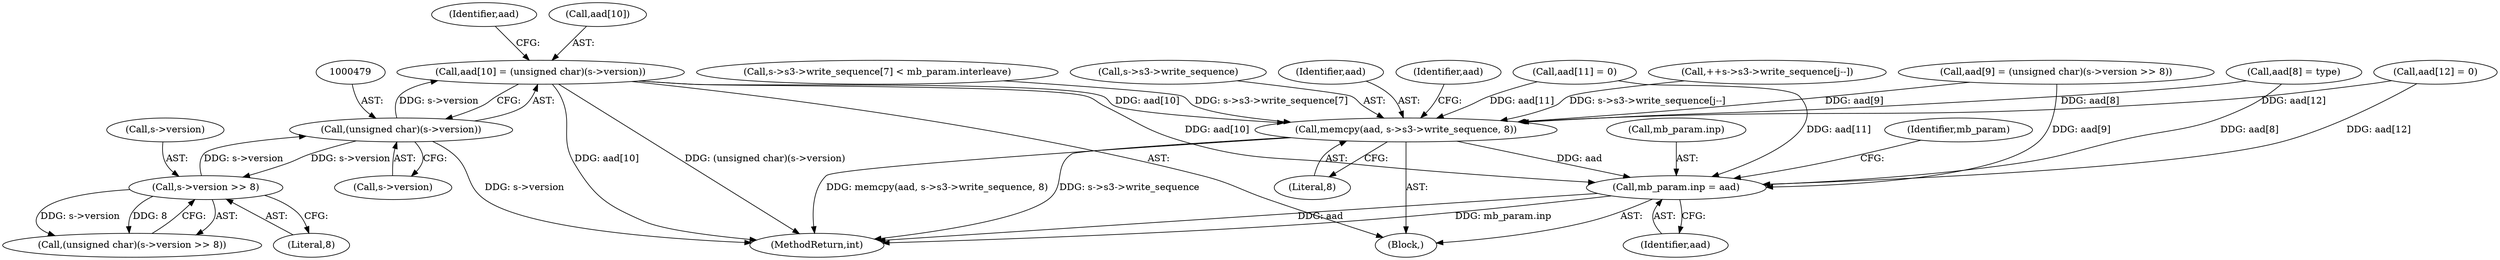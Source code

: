 digraph "0_openssl_77c77f0a1b9f15b869ca3342186dfbedd1119d0e@array" {
"1000474" [label="(Call,aad[10] = (unsigned char)(s->version))"];
"1000478" [label="(Call,(unsigned char)(s->version))"];
"1000469" [label="(Call,s->version >> 8)"];
"1000450" [label="(Call,memcpy(aad, s->s3->write_sequence, 8))"];
"1000498" [label="(Call,mb_param.inp = aad)"];
"1000498" [label="(Call,mb_param.inp = aad)"];
"1000451" [label="(Identifier,aad)"];
"1000478" [label="(Call,(unsigned char)(s->version))"];
"1000502" [label="(Identifier,aad)"];
"1000611" [label="(Call,++s->s3->write_sequence[j--])"];
"1000467" [label="(Call,(unsigned char)(s->version >> 8))"];
"1000382" [label="(Block,)"];
"1000450" [label="(Call,memcpy(aad, s->s3->write_sequence, 8))"];
"1000473" [label="(Literal,8)"];
"1000589" [label="(Call,s->s3->write_sequence[7] < mb_param.interleave)"];
"1000845" [label="(MethodReturn,int)"];
"1000483" [label="(Call,aad[11] = 0)"];
"1000474" [label="(Call,aad[10] = (unsigned char)(s->version))"];
"1000469" [label="(Call,s->version >> 8)"];
"1000457" [label="(Literal,8)"];
"1000452" [label="(Call,s->s3->write_sequence)"];
"1000458" [label="(Call,aad[8] = type)"];
"1000485" [label="(Identifier,aad)"];
"1000470" [label="(Call,s->version)"];
"1000460" [label="(Identifier,aad)"];
"1000499" [label="(Call,mb_param.inp)"];
"1000480" [label="(Call,s->version)"];
"1000488" [label="(Call,aad[12] = 0)"];
"1000505" [label="(Identifier,mb_param)"];
"1000463" [label="(Call,aad[9] = (unsigned char)(s->version >> 8))"];
"1000475" [label="(Call,aad[10])"];
"1000474" -> "1000382"  [label="AST: "];
"1000474" -> "1000478"  [label="CFG: "];
"1000475" -> "1000474"  [label="AST: "];
"1000478" -> "1000474"  [label="AST: "];
"1000485" -> "1000474"  [label="CFG: "];
"1000474" -> "1000845"  [label="DDG: aad[10]"];
"1000474" -> "1000845"  [label="DDG: (unsigned char)(s->version)"];
"1000474" -> "1000450"  [label="DDG: aad[10]"];
"1000478" -> "1000474"  [label="DDG: s->version"];
"1000474" -> "1000498"  [label="DDG: aad[10]"];
"1000478" -> "1000480"  [label="CFG: "];
"1000479" -> "1000478"  [label="AST: "];
"1000480" -> "1000478"  [label="AST: "];
"1000478" -> "1000845"  [label="DDG: s->version"];
"1000478" -> "1000469"  [label="DDG: s->version"];
"1000469" -> "1000478"  [label="DDG: s->version"];
"1000469" -> "1000467"  [label="AST: "];
"1000469" -> "1000473"  [label="CFG: "];
"1000470" -> "1000469"  [label="AST: "];
"1000473" -> "1000469"  [label="AST: "];
"1000467" -> "1000469"  [label="CFG: "];
"1000469" -> "1000467"  [label="DDG: s->version"];
"1000469" -> "1000467"  [label="DDG: 8"];
"1000450" -> "1000382"  [label="AST: "];
"1000450" -> "1000457"  [label="CFG: "];
"1000451" -> "1000450"  [label="AST: "];
"1000452" -> "1000450"  [label="AST: "];
"1000457" -> "1000450"  [label="AST: "];
"1000460" -> "1000450"  [label="CFG: "];
"1000450" -> "1000845"  [label="DDG: memcpy(aad, s->s3->write_sequence, 8)"];
"1000450" -> "1000845"  [label="DDG: s->s3->write_sequence"];
"1000458" -> "1000450"  [label="DDG: aad[8]"];
"1000488" -> "1000450"  [label="DDG: aad[12]"];
"1000463" -> "1000450"  [label="DDG: aad[9]"];
"1000483" -> "1000450"  [label="DDG: aad[11]"];
"1000589" -> "1000450"  [label="DDG: s->s3->write_sequence[7]"];
"1000611" -> "1000450"  [label="DDG: s->s3->write_sequence[j--]"];
"1000450" -> "1000498"  [label="DDG: aad"];
"1000498" -> "1000382"  [label="AST: "];
"1000498" -> "1000502"  [label="CFG: "];
"1000499" -> "1000498"  [label="AST: "];
"1000502" -> "1000498"  [label="AST: "];
"1000505" -> "1000498"  [label="CFG: "];
"1000498" -> "1000845"  [label="DDG: aad"];
"1000498" -> "1000845"  [label="DDG: mb_param.inp"];
"1000458" -> "1000498"  [label="DDG: aad[8]"];
"1000488" -> "1000498"  [label="DDG: aad[12]"];
"1000463" -> "1000498"  [label="DDG: aad[9]"];
"1000483" -> "1000498"  [label="DDG: aad[11]"];
}
